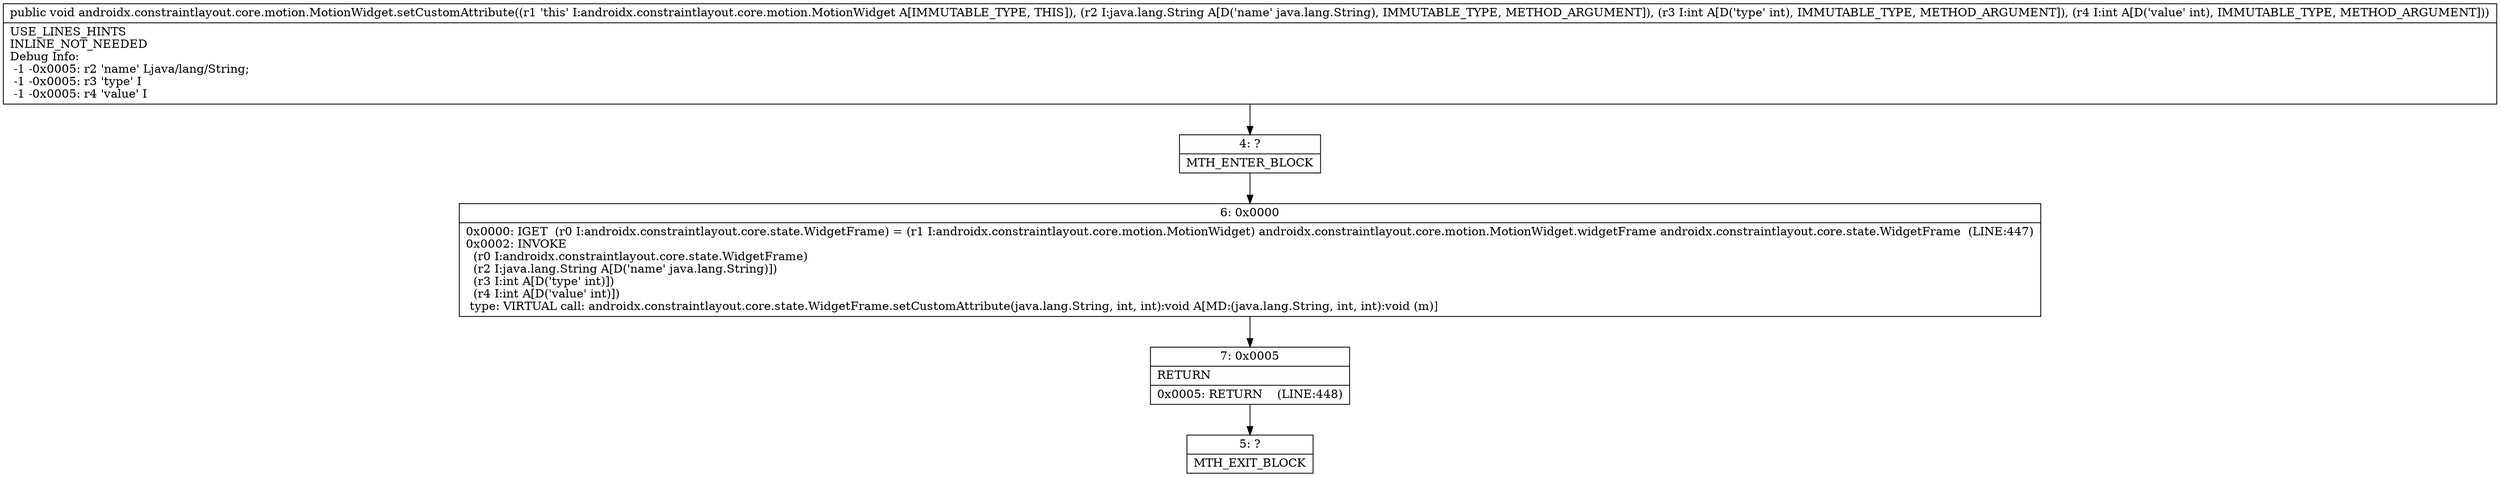 digraph "CFG forandroidx.constraintlayout.core.motion.MotionWidget.setCustomAttribute(Ljava\/lang\/String;II)V" {
Node_4 [shape=record,label="{4\:\ ?|MTH_ENTER_BLOCK\l}"];
Node_6 [shape=record,label="{6\:\ 0x0000|0x0000: IGET  (r0 I:androidx.constraintlayout.core.state.WidgetFrame) = (r1 I:androidx.constraintlayout.core.motion.MotionWidget) androidx.constraintlayout.core.motion.MotionWidget.widgetFrame androidx.constraintlayout.core.state.WidgetFrame  (LINE:447)\l0x0002: INVOKE  \l  (r0 I:androidx.constraintlayout.core.state.WidgetFrame)\l  (r2 I:java.lang.String A[D('name' java.lang.String)])\l  (r3 I:int A[D('type' int)])\l  (r4 I:int A[D('value' int)])\l type: VIRTUAL call: androidx.constraintlayout.core.state.WidgetFrame.setCustomAttribute(java.lang.String, int, int):void A[MD:(java.lang.String, int, int):void (m)]\l}"];
Node_7 [shape=record,label="{7\:\ 0x0005|RETURN\l|0x0005: RETURN    (LINE:448)\l}"];
Node_5 [shape=record,label="{5\:\ ?|MTH_EXIT_BLOCK\l}"];
MethodNode[shape=record,label="{public void androidx.constraintlayout.core.motion.MotionWidget.setCustomAttribute((r1 'this' I:androidx.constraintlayout.core.motion.MotionWidget A[IMMUTABLE_TYPE, THIS]), (r2 I:java.lang.String A[D('name' java.lang.String), IMMUTABLE_TYPE, METHOD_ARGUMENT]), (r3 I:int A[D('type' int), IMMUTABLE_TYPE, METHOD_ARGUMENT]), (r4 I:int A[D('value' int), IMMUTABLE_TYPE, METHOD_ARGUMENT]))  | USE_LINES_HINTS\lINLINE_NOT_NEEDED\lDebug Info:\l  \-1 \-0x0005: r2 'name' Ljava\/lang\/String;\l  \-1 \-0x0005: r3 'type' I\l  \-1 \-0x0005: r4 'value' I\l}"];
MethodNode -> Node_4;Node_4 -> Node_6;
Node_6 -> Node_7;
Node_7 -> Node_5;
}

